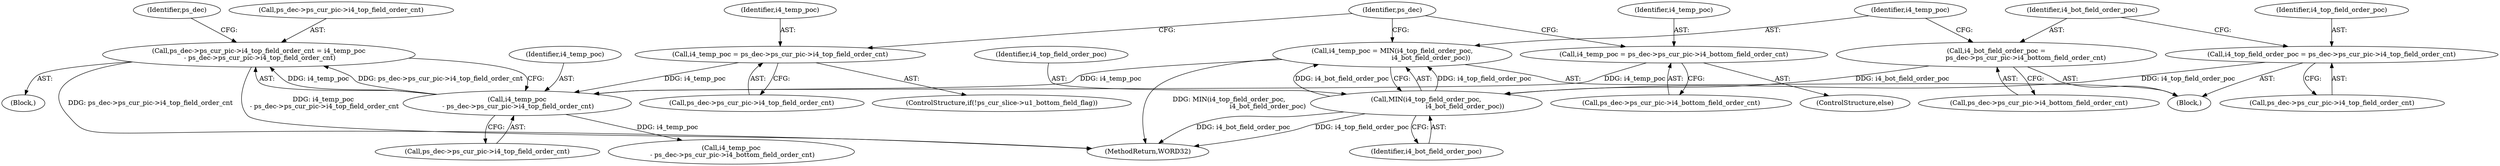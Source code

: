 digraph "0_Android_6c327afb263837bc90760c55c6605b26161a4eb9_0@integer" {
"1001329" [label="(Call,ps_dec->ps_cur_pic->i4_top_field_order_cnt = i4_temp_poc\n - ps_dec->ps_cur_pic->i4_top_field_order_cnt)"];
"1001335" [label="(Call,i4_temp_poc\n - ps_dec->ps_cur_pic->i4_top_field_order_cnt)"];
"1001314" [label="(Call,i4_temp_poc = ps_dec->ps_cur_pic->i4_top_field_order_cnt)"];
"1001303" [label="(Call,i4_temp_poc = MIN(i4_top_field_order_poc,\n                                     i4_bot_field_order_poc))"];
"1001305" [label="(Call,MIN(i4_top_field_order_poc,\n                                     i4_bot_field_order_poc))"];
"1001289" [label="(Call,i4_top_field_order_poc = ps_dec->ps_cur_pic->i4_top_field_order_cnt)"];
"1001296" [label="(Call,i4_bot_field_order_poc =\n                            ps_dec->ps_cur_pic->i4_bottom_field_order_cnt)"];
"1001322" [label="(Call,i4_temp_poc = ps_dec->ps_cur_pic->i4_bottom_field_order_cnt)"];
"1001288" [label="(Block,)"];
"1001290" [label="(Identifier,i4_top_field_order_poc)"];
"1001337" [label="(Call,ps_dec->ps_cur_pic->i4_top_field_order_cnt)"];
"1001332" [label="(Identifier,ps_dec)"];
"1001329" [label="(Call,ps_dec->ps_cur_pic->i4_top_field_order_cnt = i4_temp_poc\n - ps_dec->ps_cur_pic->i4_top_field_order_cnt)"];
"1001289" [label="(Call,i4_top_field_order_poc = ps_dec->ps_cur_pic->i4_top_field_order_cnt)"];
"1001298" [label="(Call,ps_dec->ps_cur_pic->i4_bottom_field_order_cnt)"];
"1001304" [label="(Identifier,i4_temp_poc)"];
"1001314" [label="(Call,i4_temp_poc = ps_dec->ps_cur_pic->i4_top_field_order_cnt)"];
"1001321" [label="(ControlStructure,else)"];
"1001323" [label="(Identifier,i4_temp_poc)"];
"1001279" [label="(Block,)"];
"1001345" [label="(Identifier,ps_dec)"];
"1001336" [label="(Identifier,i4_temp_poc)"];
"1001324" [label="(Call,ps_dec->ps_cur_pic->i4_bottom_field_order_cnt)"];
"1001306" [label="(Identifier,i4_top_field_order_poc)"];
"1001330" [label="(Call,ps_dec->ps_cur_pic->i4_top_field_order_cnt)"];
"1002606" [label="(MethodReturn,WORD32)"];
"1001322" [label="(Call,i4_temp_poc = ps_dec->ps_cur_pic->i4_bottom_field_order_cnt)"];
"1001296" [label="(Call,i4_bot_field_order_poc =\n                            ps_dec->ps_cur_pic->i4_bottom_field_order_cnt)"];
"1001316" [label="(Call,ps_dec->ps_cur_pic->i4_top_field_order_cnt)"];
"1001315" [label="(Identifier,i4_temp_poc)"];
"1001309" [label="(ControlStructure,if(!ps_cur_slice->u1_bottom_field_flag))"];
"1001291" [label="(Call,ps_dec->ps_cur_pic->i4_top_field_order_cnt)"];
"1001335" [label="(Call,i4_temp_poc\n - ps_dec->ps_cur_pic->i4_top_field_order_cnt)"];
"1001303" [label="(Call,i4_temp_poc = MIN(i4_top_field_order_poc,\n                                     i4_bot_field_order_poc))"];
"1001307" [label="(Identifier,i4_bot_field_order_poc)"];
"1001297" [label="(Identifier,i4_bot_field_order_poc)"];
"1001305" [label="(Call,MIN(i4_top_field_order_poc,\n                                     i4_bot_field_order_poc))"];
"1001348" [label="(Call,i4_temp_poc\n - ps_dec->ps_cur_pic->i4_bottom_field_order_cnt)"];
"1001329" -> "1001279"  [label="AST: "];
"1001329" -> "1001335"  [label="CFG: "];
"1001330" -> "1001329"  [label="AST: "];
"1001335" -> "1001329"  [label="AST: "];
"1001345" -> "1001329"  [label="CFG: "];
"1001329" -> "1002606"  [label="DDG: ps_dec->ps_cur_pic->i4_top_field_order_cnt"];
"1001329" -> "1002606"  [label="DDG: i4_temp_poc\n - ps_dec->ps_cur_pic->i4_top_field_order_cnt"];
"1001335" -> "1001329"  [label="DDG: i4_temp_poc"];
"1001335" -> "1001329"  [label="DDG: ps_dec->ps_cur_pic->i4_top_field_order_cnt"];
"1001335" -> "1001337"  [label="CFG: "];
"1001336" -> "1001335"  [label="AST: "];
"1001337" -> "1001335"  [label="AST: "];
"1001314" -> "1001335"  [label="DDG: i4_temp_poc"];
"1001303" -> "1001335"  [label="DDG: i4_temp_poc"];
"1001322" -> "1001335"  [label="DDG: i4_temp_poc"];
"1001335" -> "1001348"  [label="DDG: i4_temp_poc"];
"1001314" -> "1001309"  [label="AST: "];
"1001314" -> "1001316"  [label="CFG: "];
"1001315" -> "1001314"  [label="AST: "];
"1001316" -> "1001314"  [label="AST: "];
"1001332" -> "1001314"  [label="CFG: "];
"1001303" -> "1001288"  [label="AST: "];
"1001303" -> "1001305"  [label="CFG: "];
"1001304" -> "1001303"  [label="AST: "];
"1001305" -> "1001303"  [label="AST: "];
"1001332" -> "1001303"  [label="CFG: "];
"1001303" -> "1002606"  [label="DDG: MIN(i4_top_field_order_poc,\n                                     i4_bot_field_order_poc)"];
"1001305" -> "1001303"  [label="DDG: i4_top_field_order_poc"];
"1001305" -> "1001303"  [label="DDG: i4_bot_field_order_poc"];
"1001305" -> "1001307"  [label="CFG: "];
"1001306" -> "1001305"  [label="AST: "];
"1001307" -> "1001305"  [label="AST: "];
"1001305" -> "1002606"  [label="DDG: i4_bot_field_order_poc"];
"1001305" -> "1002606"  [label="DDG: i4_top_field_order_poc"];
"1001289" -> "1001305"  [label="DDG: i4_top_field_order_poc"];
"1001296" -> "1001305"  [label="DDG: i4_bot_field_order_poc"];
"1001289" -> "1001288"  [label="AST: "];
"1001289" -> "1001291"  [label="CFG: "];
"1001290" -> "1001289"  [label="AST: "];
"1001291" -> "1001289"  [label="AST: "];
"1001297" -> "1001289"  [label="CFG: "];
"1001296" -> "1001288"  [label="AST: "];
"1001296" -> "1001298"  [label="CFG: "];
"1001297" -> "1001296"  [label="AST: "];
"1001298" -> "1001296"  [label="AST: "];
"1001304" -> "1001296"  [label="CFG: "];
"1001322" -> "1001321"  [label="AST: "];
"1001322" -> "1001324"  [label="CFG: "];
"1001323" -> "1001322"  [label="AST: "];
"1001324" -> "1001322"  [label="AST: "];
"1001332" -> "1001322"  [label="CFG: "];
}
